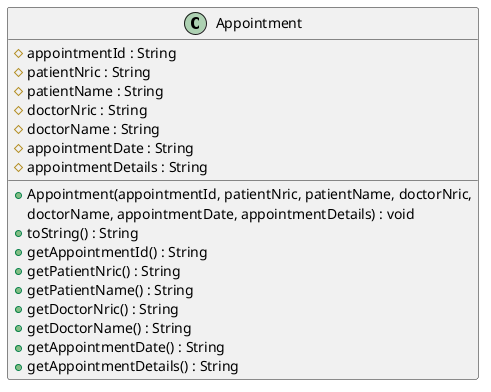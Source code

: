 @startuml

class Appointment {
#appointmentId : String
#patientNric : String
#patientName : String
#doctorNric : String
#doctorName : String
#appointmentDate : String
#appointmentDetails : String
+Appointment(appointmentId, patientNric, patientName, doctorNric,
doctorName, appointmentDate, appointmentDetails) : void
+toString() : String
+getAppointmentId() : String
+getPatientNric() : String
+getPatientName() : String
+getDoctorNric() : String
+getDoctorName() : String
+getAppointmentDate() : String
+getAppointmentDetails() : String
}

@enduml
